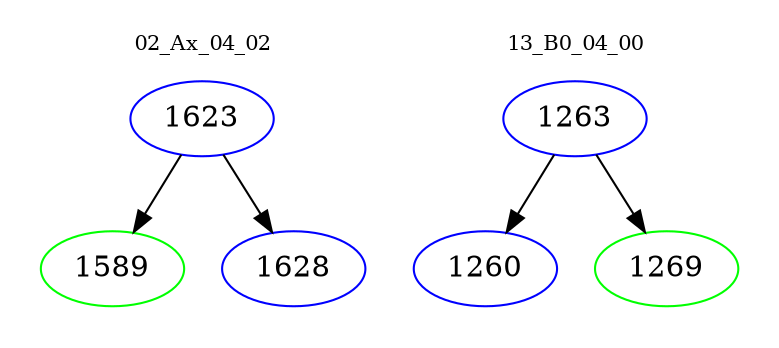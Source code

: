 digraph{
subgraph cluster_0 {
color = white
label = "02_Ax_04_02";
fontsize=10;
T0_1623 [label="1623", color="blue"]
T0_1623 -> T0_1589 [color="black"]
T0_1589 [label="1589", color="green"]
T0_1623 -> T0_1628 [color="black"]
T0_1628 [label="1628", color="blue"]
}
subgraph cluster_1 {
color = white
label = "13_B0_04_00";
fontsize=10;
T1_1263 [label="1263", color="blue"]
T1_1263 -> T1_1260 [color="black"]
T1_1260 [label="1260", color="blue"]
T1_1263 -> T1_1269 [color="black"]
T1_1269 [label="1269", color="green"]
}
}
